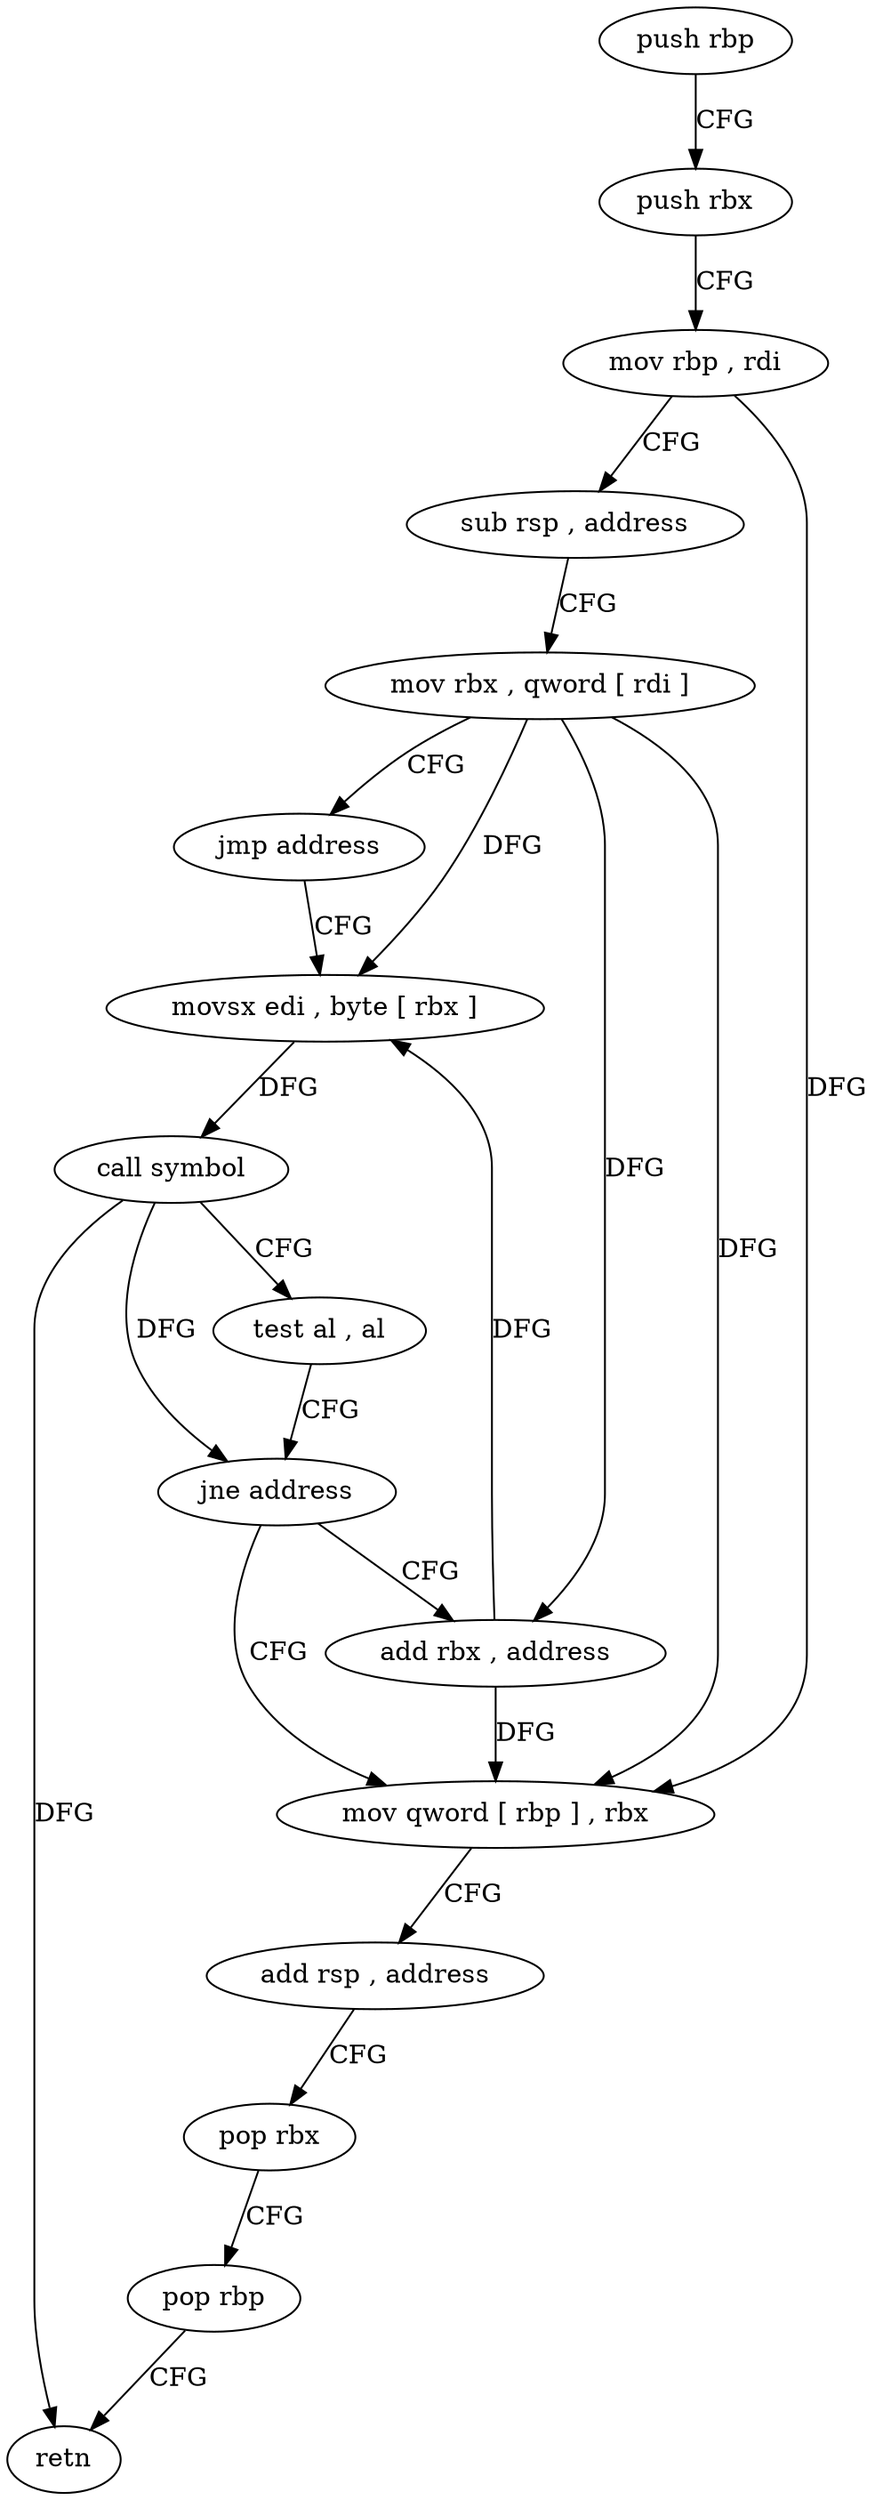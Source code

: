 digraph "func" {
"81888" [label = "push rbp" ]
"81889" [label = "push rbx" ]
"81890" [label = "mov rbp , rdi" ]
"81893" [label = "sub rsp , address" ]
"81897" [label = "mov rbx , qword [ rdi ]" ]
"81900" [label = "jmp address" ]
"81908" [label = "movsx edi , byte [ rbx ]" ]
"81911" [label = "call symbol" ]
"81916" [label = "test al , al" ]
"81918" [label = "jne address" ]
"81904" [label = "add rbx , address" ]
"81920" [label = "mov qword [ rbp ] , rbx" ]
"81924" [label = "add rsp , address" ]
"81928" [label = "pop rbx" ]
"81929" [label = "pop rbp" ]
"81930" [label = "retn" ]
"81888" -> "81889" [ label = "CFG" ]
"81889" -> "81890" [ label = "CFG" ]
"81890" -> "81893" [ label = "CFG" ]
"81890" -> "81920" [ label = "DFG" ]
"81893" -> "81897" [ label = "CFG" ]
"81897" -> "81900" [ label = "CFG" ]
"81897" -> "81908" [ label = "DFG" ]
"81897" -> "81904" [ label = "DFG" ]
"81897" -> "81920" [ label = "DFG" ]
"81900" -> "81908" [ label = "CFG" ]
"81908" -> "81911" [ label = "DFG" ]
"81911" -> "81916" [ label = "CFG" ]
"81911" -> "81918" [ label = "DFG" ]
"81911" -> "81930" [ label = "DFG" ]
"81916" -> "81918" [ label = "CFG" ]
"81918" -> "81904" [ label = "CFG" ]
"81918" -> "81920" [ label = "CFG" ]
"81904" -> "81908" [ label = "DFG" ]
"81904" -> "81920" [ label = "DFG" ]
"81920" -> "81924" [ label = "CFG" ]
"81924" -> "81928" [ label = "CFG" ]
"81928" -> "81929" [ label = "CFG" ]
"81929" -> "81930" [ label = "CFG" ]
}
